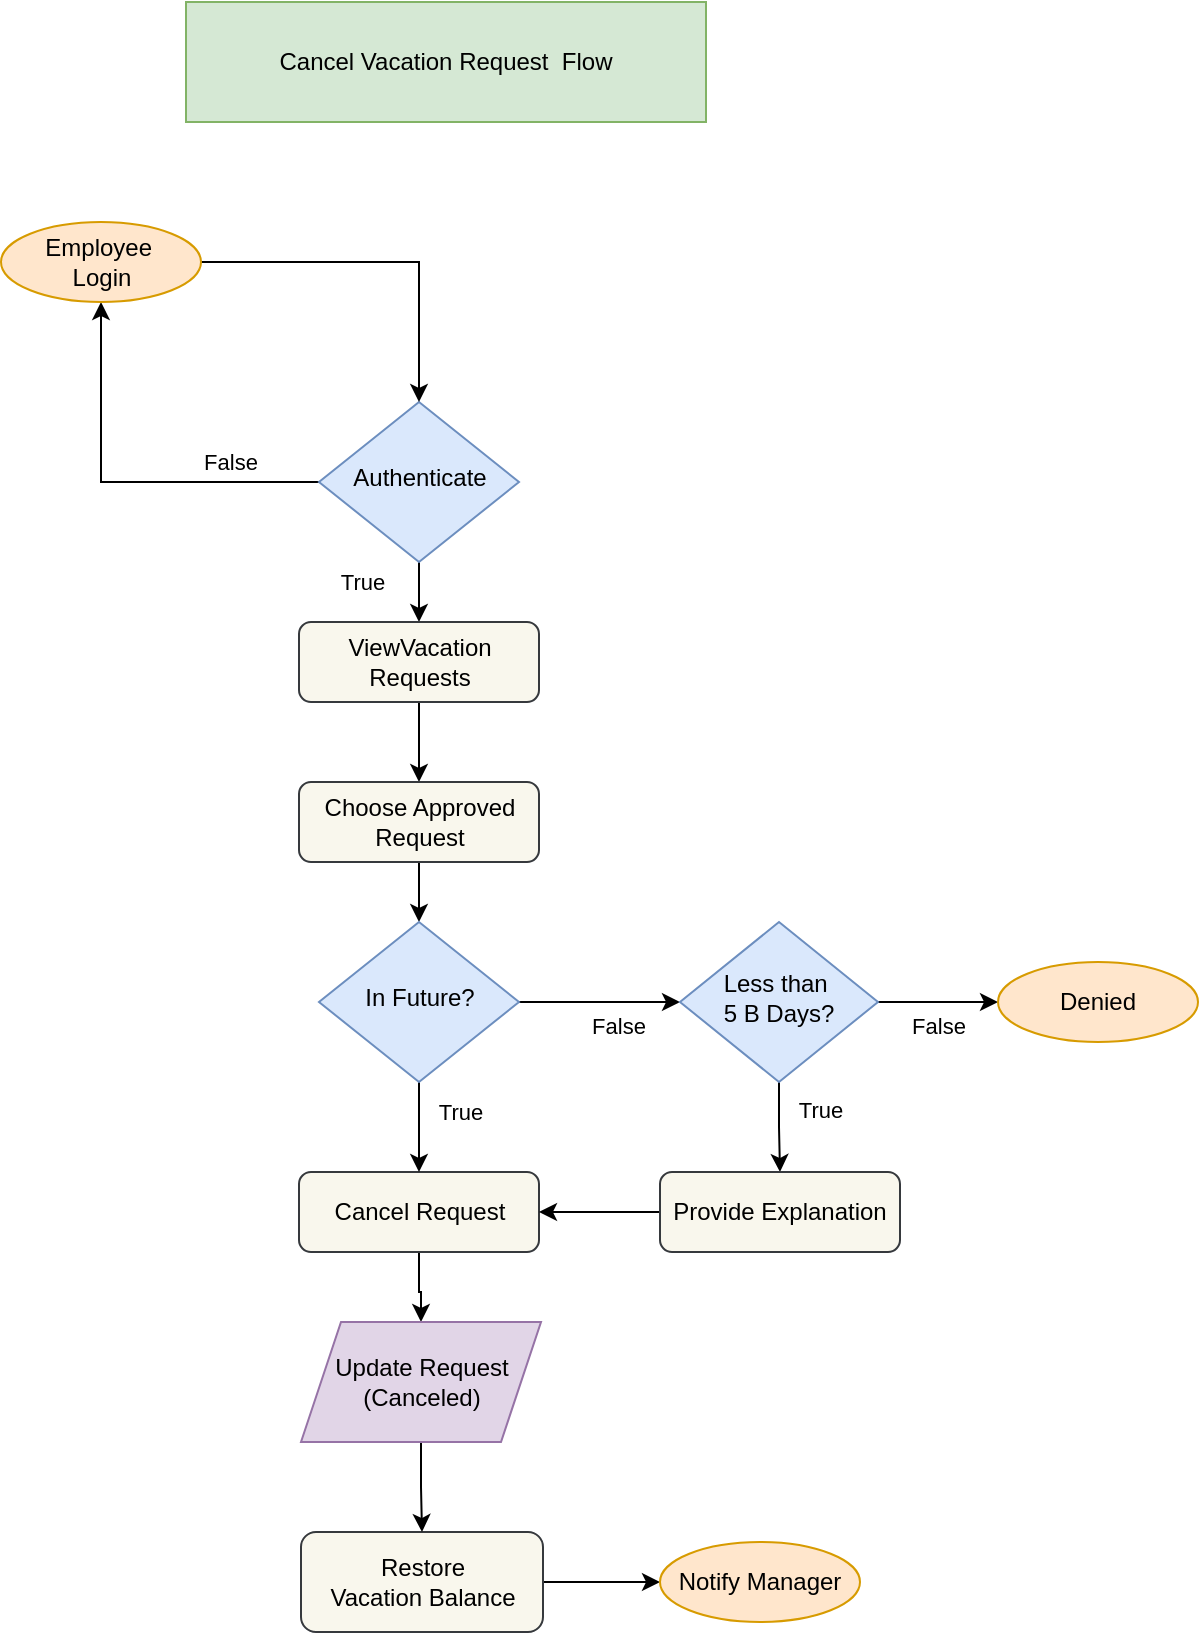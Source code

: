 <mxfile version="25.0.3">
  <diagram id="C5RBs43oDa-KdzZeNtuy" name="Page-1">
    <mxGraphModel dx="1114" dy="600" grid="1" gridSize="10" guides="1" tooltips="1" connect="1" arrows="1" fold="1" page="1" pageScale="1" pageWidth="827" pageHeight="1169" math="0" shadow="0">
      <root>
        <mxCell id="WIyWlLk6GJQsqaUBKTNV-0" />
        <mxCell id="WIyWlLk6GJQsqaUBKTNV-1" parent="WIyWlLk6GJQsqaUBKTNV-0" />
        <mxCell id="GyZJKCVi4QYTE4YpRzP0-38" value="" style="edgeStyle=orthogonalEdgeStyle;rounded=0;orthogonalLoop=1;jettySize=auto;html=1;" edge="1" parent="WIyWlLk6GJQsqaUBKTNV-1" source="GyZJKCVi4QYTE4YpRzP0-39" target="GyZJKCVi4QYTE4YpRzP0-56">
          <mxGeometry relative="1" as="geometry" />
        </mxCell>
        <mxCell id="GyZJKCVi4QYTE4YpRzP0-39" value="Cancel Request" style="rounded=1;whiteSpace=wrap;html=1;fontSize=12;glass=0;strokeWidth=1;shadow=0;fillColor=#f9f7ed;strokeColor=#36393d;" vertex="1" parent="WIyWlLk6GJQsqaUBKTNV-1">
          <mxGeometry x="340.5" y="585" width="120" height="40" as="geometry" />
        </mxCell>
        <mxCell id="GyZJKCVi4QYTE4YpRzP0-40" value="Cancel Vacation Request&amp;nbsp; Flow" style="rounded=0;whiteSpace=wrap;html=1;fillColor=#d5e8d4;strokeColor=#82b366;" vertex="1" parent="WIyWlLk6GJQsqaUBKTNV-1">
          <mxGeometry x="284" width="260" height="60" as="geometry" />
        </mxCell>
        <mxCell id="GyZJKCVi4QYTE4YpRzP0-41" value="" style="edgeStyle=orthogonalEdgeStyle;rounded=0;orthogonalLoop=1;jettySize=auto;html=1;" edge="1" parent="WIyWlLk6GJQsqaUBKTNV-1" source="GyZJKCVi4QYTE4YpRzP0-45" target="GyZJKCVi4QYTE4YpRzP0-47">
          <mxGeometry relative="1" as="geometry" />
        </mxCell>
        <mxCell id="GyZJKCVi4QYTE4YpRzP0-42" value="True" style="edgeLabel;html=1;align=center;verticalAlign=middle;resizable=0;points=[];" vertex="1" connectable="0" parent="GyZJKCVi4QYTE4YpRzP0-41">
          <mxGeometry x="-0.465" y="-1" relative="1" as="geometry">
            <mxPoint x="-28" y="-4" as="offset" />
          </mxGeometry>
        </mxCell>
        <mxCell id="GyZJKCVi4QYTE4YpRzP0-43" style="edgeStyle=orthogonalEdgeStyle;rounded=0;orthogonalLoop=1;jettySize=auto;html=1;entryX=0.5;entryY=1;entryDx=0;entryDy=0;" edge="1" parent="WIyWlLk6GJQsqaUBKTNV-1" source="GyZJKCVi4QYTE4YpRzP0-45" target="GyZJKCVi4QYTE4YpRzP0-49">
          <mxGeometry relative="1" as="geometry" />
        </mxCell>
        <mxCell id="GyZJKCVi4QYTE4YpRzP0-44" value="False" style="edgeLabel;html=1;align=center;verticalAlign=middle;resizable=0;points=[];" vertex="1" connectable="0" parent="GyZJKCVi4QYTE4YpRzP0-43">
          <mxGeometry x="-0.283" y="-2" relative="1" as="geometry">
            <mxPoint x="27" y="-8" as="offset" />
          </mxGeometry>
        </mxCell>
        <mxCell id="GyZJKCVi4QYTE4YpRzP0-45" value="Authenticate" style="rhombus;whiteSpace=wrap;html=1;shadow=0;fontFamily=Helvetica;fontSize=12;align=center;strokeWidth=1;spacing=6;spacingTop=-4;fillColor=#dae8fc;strokeColor=#6c8ebf;" vertex="1" parent="WIyWlLk6GJQsqaUBKTNV-1">
          <mxGeometry x="350.5" y="200" width="100" height="80" as="geometry" />
        </mxCell>
        <mxCell id="GyZJKCVi4QYTE4YpRzP0-46" value="" style="edgeStyle=orthogonalEdgeStyle;rounded=0;orthogonalLoop=1;jettySize=auto;html=1;" edge="1" parent="WIyWlLk6GJQsqaUBKTNV-1" source="GyZJKCVi4QYTE4YpRzP0-47" target="GyZJKCVi4QYTE4YpRzP0-54">
          <mxGeometry relative="1" as="geometry" />
        </mxCell>
        <mxCell id="GyZJKCVi4QYTE4YpRzP0-47" value="ViewVacation Requests" style="rounded=1;whiteSpace=wrap;html=1;fontSize=12;glass=0;strokeWidth=1;shadow=0;fillColor=#f9f7ed;strokeColor=#36393d;" vertex="1" parent="WIyWlLk6GJQsqaUBKTNV-1">
          <mxGeometry x="340.5" y="310" width="120" height="40" as="geometry" />
        </mxCell>
        <mxCell id="GyZJKCVi4QYTE4YpRzP0-48" style="edgeStyle=orthogonalEdgeStyle;rounded=0;orthogonalLoop=1;jettySize=auto;html=1;" edge="1" parent="WIyWlLk6GJQsqaUBKTNV-1" source="GyZJKCVi4QYTE4YpRzP0-49" target="GyZJKCVi4QYTE4YpRzP0-45">
          <mxGeometry relative="1" as="geometry">
            <Array as="points">
              <mxPoint x="400.5" y="130" />
            </Array>
          </mxGeometry>
        </mxCell>
        <mxCell id="GyZJKCVi4QYTE4YpRzP0-49" value="Employee&amp;nbsp;&lt;div&gt;Login&lt;/div&gt;" style="ellipse;whiteSpace=wrap;html=1;fillColor=#ffe6cc;strokeColor=#d79b00;" vertex="1" parent="WIyWlLk6GJQsqaUBKTNV-1">
          <mxGeometry x="191.5" y="110" width="100" height="40" as="geometry" />
        </mxCell>
        <mxCell id="GyZJKCVi4QYTE4YpRzP0-50" style="edgeStyle=orthogonalEdgeStyle;rounded=0;orthogonalLoop=1;jettySize=auto;html=1;" edge="1" parent="WIyWlLk6GJQsqaUBKTNV-1" source="GyZJKCVi4QYTE4YpRzP0-51" target="GyZJKCVi4QYTE4YpRzP0-52">
          <mxGeometry relative="1" as="geometry" />
        </mxCell>
        <mxCell id="GyZJKCVi4QYTE4YpRzP0-51" value="Restore Vacation&amp;nbsp;&lt;span style=&quot;background-color: initial;&quot;&gt;Balance&lt;/span&gt;" style="rounded=1;whiteSpace=wrap;html=1;fillColor=#f9f7ed;strokeColor=#36393d;" vertex="1" parent="WIyWlLk6GJQsqaUBKTNV-1">
          <mxGeometry x="341.5" y="765" width="121" height="50" as="geometry" />
        </mxCell>
        <mxCell id="GyZJKCVi4QYTE4YpRzP0-52" value="Notify Manager" style="ellipse;whiteSpace=wrap;html=1;fillColor=#ffe6cc;strokeColor=#d79b00;" vertex="1" parent="WIyWlLk6GJQsqaUBKTNV-1">
          <mxGeometry x="521" y="770" width="100" height="40" as="geometry" />
        </mxCell>
        <mxCell id="GyZJKCVi4QYTE4YpRzP0-53" value="" style="edgeStyle=orthogonalEdgeStyle;rounded=0;orthogonalLoop=1;jettySize=auto;html=1;" edge="1" parent="WIyWlLk6GJQsqaUBKTNV-1" source="GyZJKCVi4QYTE4YpRzP0-54" target="GyZJKCVi4QYTE4YpRzP0-60">
          <mxGeometry relative="1" as="geometry" />
        </mxCell>
        <mxCell id="GyZJKCVi4QYTE4YpRzP0-54" value="Choose Approved Request" style="rounded=1;whiteSpace=wrap;html=1;fontSize=12;glass=0;strokeWidth=1;shadow=0;fillColor=#f9f7ed;strokeColor=#36393d;" vertex="1" parent="WIyWlLk6GJQsqaUBKTNV-1">
          <mxGeometry x="340.5" y="390" width="120" height="40" as="geometry" />
        </mxCell>
        <mxCell id="GyZJKCVi4QYTE4YpRzP0-55" value="" style="edgeStyle=orthogonalEdgeStyle;rounded=0;orthogonalLoop=1;jettySize=auto;html=1;" edge="1" parent="WIyWlLk6GJQsqaUBKTNV-1" source="GyZJKCVi4QYTE4YpRzP0-56" target="GyZJKCVi4QYTE4YpRzP0-51">
          <mxGeometry relative="1" as="geometry" />
        </mxCell>
        <mxCell id="GyZJKCVi4QYTE4YpRzP0-56" value="Update Request&lt;div&gt;(Canceled)&lt;/div&gt;" style="shape=parallelogram;perimeter=parallelogramPerimeter;whiteSpace=wrap;html=1;fixedSize=1;fillColor=#e1d5e7;strokeColor=#9673a6;" vertex="1" parent="WIyWlLk6GJQsqaUBKTNV-1">
          <mxGeometry x="341.5" y="660" width="120" height="60" as="geometry" />
        </mxCell>
        <mxCell id="GyZJKCVi4QYTE4YpRzP0-57" value="" style="edgeStyle=orthogonalEdgeStyle;rounded=0;orthogonalLoop=1;jettySize=auto;html=1;" edge="1" parent="WIyWlLk6GJQsqaUBKTNV-1" source="GyZJKCVi4QYTE4YpRzP0-60" target="GyZJKCVi4QYTE4YpRzP0-39">
          <mxGeometry relative="1" as="geometry" />
        </mxCell>
        <mxCell id="GyZJKCVi4QYTE4YpRzP0-58" value="True" style="edgeLabel;html=1;align=center;verticalAlign=middle;resizable=0;points=[];" vertex="1" connectable="0" parent="GyZJKCVi4QYTE4YpRzP0-57">
          <mxGeometry x="-0.333" y="-2" relative="1" as="geometry">
            <mxPoint x="22" as="offset" />
          </mxGeometry>
        </mxCell>
        <mxCell id="GyZJKCVi4QYTE4YpRzP0-59" value="" style="edgeStyle=orthogonalEdgeStyle;rounded=0;orthogonalLoop=1;jettySize=auto;html=1;" edge="1" parent="WIyWlLk6GJQsqaUBKTNV-1" source="GyZJKCVi4QYTE4YpRzP0-60" target="GyZJKCVi4QYTE4YpRzP0-64">
          <mxGeometry relative="1" as="geometry" />
        </mxCell>
        <mxCell id="GyZJKCVi4QYTE4YpRzP0-60" value="In Future?" style="rhombus;whiteSpace=wrap;html=1;shadow=0;fontFamily=Helvetica;fontSize=12;align=center;strokeWidth=1;spacing=6;spacingTop=-4;fillColor=#dae8fc;strokeColor=#6c8ebf;" vertex="1" parent="WIyWlLk6GJQsqaUBKTNV-1">
          <mxGeometry x="350.5" y="460" width="100" height="80" as="geometry" />
        </mxCell>
        <mxCell id="GyZJKCVi4QYTE4YpRzP0-61" value="" style="edgeStyle=orthogonalEdgeStyle;rounded=0;orthogonalLoop=1;jettySize=auto;html=1;" edge="1" parent="WIyWlLk6GJQsqaUBKTNV-1" source="GyZJKCVi4QYTE4YpRzP0-64" target="GyZJKCVi4QYTE4YpRzP0-66">
          <mxGeometry relative="1" as="geometry" />
        </mxCell>
        <mxCell id="GyZJKCVi4QYTE4YpRzP0-62" value="True&lt;div&gt;&lt;br&gt;&lt;/div&gt;" style="edgeLabel;html=1;align=center;verticalAlign=middle;resizable=0;points=[];" vertex="1" connectable="0" parent="GyZJKCVi4QYTE4YpRzP0-61">
          <mxGeometry x="-0.155" y="1" relative="1" as="geometry">
            <mxPoint x="19" y="2" as="offset" />
          </mxGeometry>
        </mxCell>
        <mxCell id="GyZJKCVi4QYTE4YpRzP0-63" value="" style="edgeStyle=orthogonalEdgeStyle;rounded=0;orthogonalLoop=1;jettySize=auto;html=1;" edge="1" parent="WIyWlLk6GJQsqaUBKTNV-1" source="GyZJKCVi4QYTE4YpRzP0-64" target="GyZJKCVi4QYTE4YpRzP0-67">
          <mxGeometry relative="1" as="geometry" />
        </mxCell>
        <mxCell id="GyZJKCVi4QYTE4YpRzP0-64" value="Less than&amp;nbsp;&lt;div&gt;5 B Days?&lt;/div&gt;" style="rhombus;whiteSpace=wrap;html=1;fillColor=#dae8fc;strokeColor=#6c8ebf;shadow=0;strokeWidth=1;spacing=6;spacingTop=-4;" vertex="1" parent="WIyWlLk6GJQsqaUBKTNV-1">
          <mxGeometry x="531" y="460" width="99" height="80" as="geometry" />
        </mxCell>
        <mxCell id="GyZJKCVi4QYTE4YpRzP0-65" value="" style="edgeStyle=orthogonalEdgeStyle;rounded=0;orthogonalLoop=1;jettySize=auto;html=1;" edge="1" parent="WIyWlLk6GJQsqaUBKTNV-1" source="GyZJKCVi4QYTE4YpRzP0-66" target="GyZJKCVi4QYTE4YpRzP0-39">
          <mxGeometry relative="1" as="geometry" />
        </mxCell>
        <mxCell id="GyZJKCVi4QYTE4YpRzP0-66" value="Provide Explanation" style="rounded=1;whiteSpace=wrap;html=1;fontSize=12;glass=0;strokeWidth=1;shadow=0;fillColor=#f9f7ed;strokeColor=#36393d;" vertex="1" parent="WIyWlLk6GJQsqaUBKTNV-1">
          <mxGeometry x="521" y="585" width="120" height="40" as="geometry" />
        </mxCell>
        <mxCell id="GyZJKCVi4QYTE4YpRzP0-67" value="Denied" style="ellipse;whiteSpace=wrap;html=1;fillColor=#ffe6cc;strokeColor=#d79b00;" vertex="1" parent="WIyWlLk6GJQsqaUBKTNV-1">
          <mxGeometry x="690" y="480" width="100" height="40" as="geometry" />
        </mxCell>
        <mxCell id="GyZJKCVi4QYTE4YpRzP0-68" value="&lt;div&gt;False&lt;/div&gt;" style="edgeLabel;html=1;align=center;verticalAlign=middle;resizable=0;points=[];" vertex="1" connectable="0" parent="WIyWlLk6GJQsqaUBKTNV-1">
          <mxGeometry x="620.995" y="589.995" as="geometry">
            <mxPoint x="39" y="-78" as="offset" />
          </mxGeometry>
        </mxCell>
        <mxCell id="GyZJKCVi4QYTE4YpRzP0-69" value="&lt;div&gt;False&lt;/div&gt;" style="edgeLabel;html=1;align=center;verticalAlign=middle;resizable=0;points=[];" vertex="1" connectable="0" parent="WIyWlLk6GJQsqaUBKTNV-1">
          <mxGeometry x="460.505" y="589.995" as="geometry">
            <mxPoint x="39" y="-78" as="offset" />
          </mxGeometry>
        </mxCell>
      </root>
    </mxGraphModel>
  </diagram>
</mxfile>
